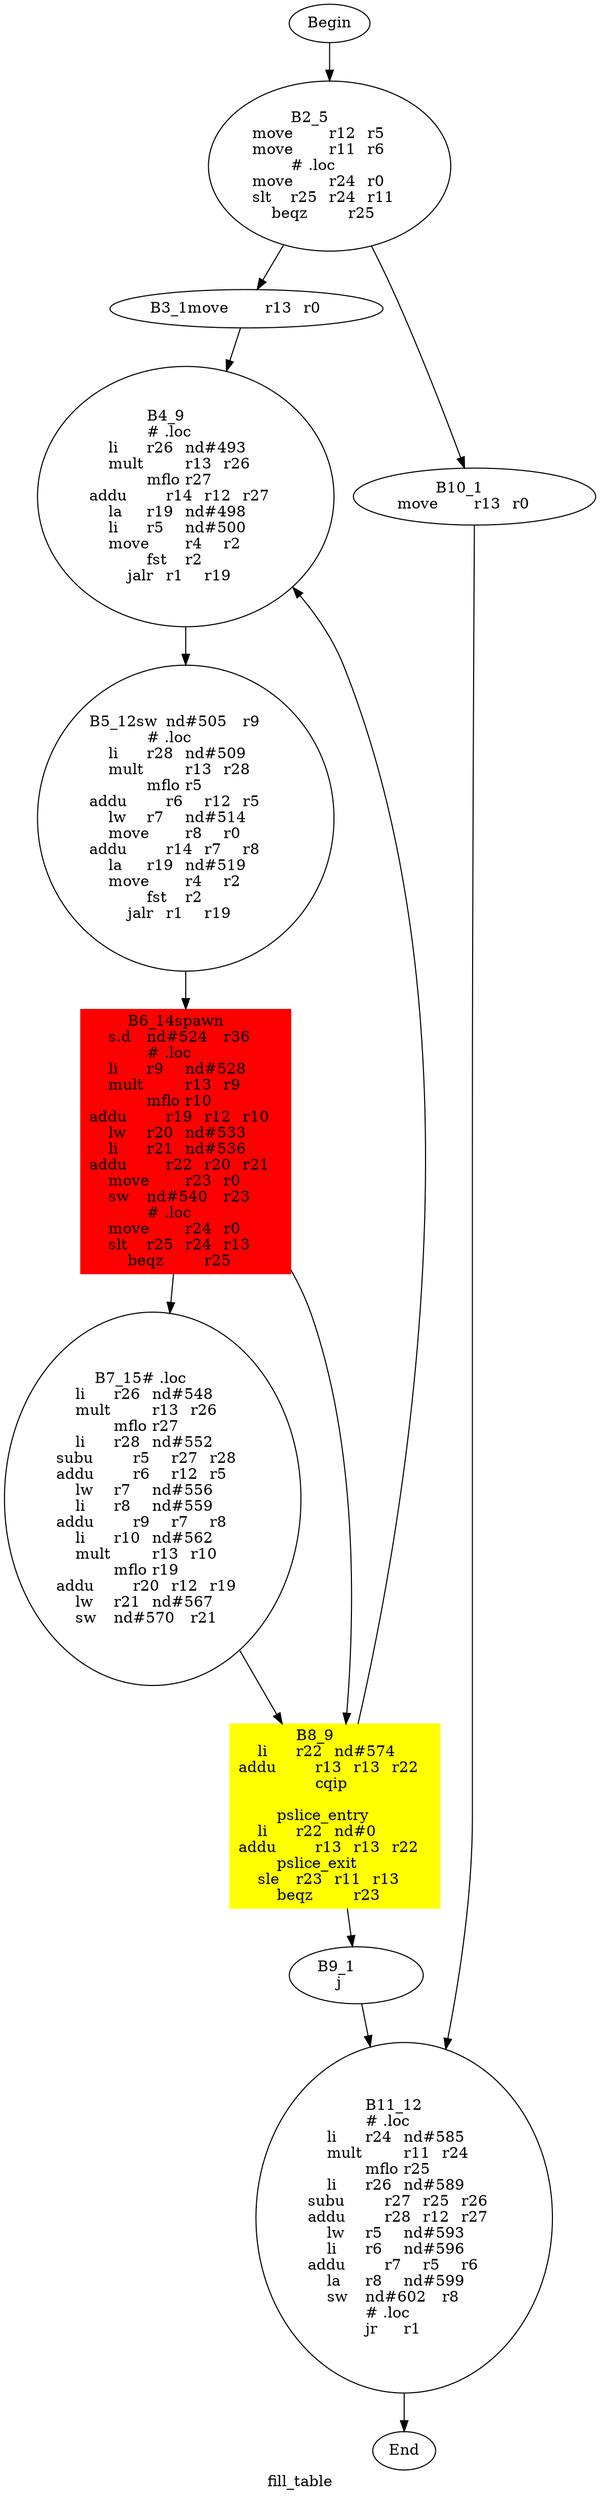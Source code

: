 digraph G{
	label = "fill_table"	style = "dashed";
	color = purple;
	Node0 [label = "Begin"];
	Node0 -> {Node2 }
	Node1 [label = "End"];
	Node1 -> {}
	Node2 [label = "B2_5	\nmove	r12	r5	\nmove	r11	r6	\n# .loc	\nmove	r24	r0	\nslt	r25	r24	r11	\nbeqz	r25	\n"];
	Node2 -> {Node3 Node10 }
	Node3 [label = "B3_1move	r13	r0	\n"];
	Node3 -> {Node4 }
	Node4 [label = "B4_9	\n# .loc	\nli	r26	nd#493	\nmult	r13	r26	\nmflo	r27	\naddu	r14	r12	r27	\nla	r19	nd#498	\nli	r5	nd#500	\nmove	r4	r2	\nfst	r2	\njalr	r1	r19	\n"];
	Node4 -> {Node5 }
	Node5 [label = "B5_12sw	nd#505	r9	\n# .loc	\nli	r28	nd#509	\nmult	r13	r28	\nmflo	r5	\naddu	r6	r12	r5	\nlw	r7	nd#514	\nmove	r8	r0	\naddu	r14	r7	r8	\nla	r19	nd#519	\nmove	r4	r2	\nfst	r2	\njalr	r1	r19	\n"];
	Node5 -> {Node6 }
	Node6 [label = "B6_14spawn	\ns.d	nd#524	r36	\n# .loc	\nli	r9	nd#528	\nmult	r13	r9	\nmflo	r10	\naddu	r19	r12	r10	\nlw	r20	nd#533	\nli	r21	nd#536	\naddu	r22	r20	r21	\nmove	r23	r0	\nsw	nd#540	r23	\n# .loc	\nmove	r24	r0	\nslt	r25	r24	r13	\nbeqz	r25	\n"];
	Node6 -> {Node7 Node8 }
	Node7 [label = "B7_15# .loc	\nli	r26	nd#548	\nmult	r13	r26	\nmflo	r27	\nli	r28	nd#552	\nsubu	r5	r27	r28	\naddu	r6	r12	r5	\nlw	r7	nd#556	\nli	r8	nd#559	\naddu	r9	r7	r8	\nli	r10	nd#562	\nmult	r13	r10	\nmflo	r19	\naddu	r20	r12	r19	\nlw	r21	nd#567	\nsw	nd#570	r21	\n"];
	Node7 -> {Node8 }
	Node8 [label = "B8_9	\nli	r22	nd#574	\naddu	r13	r13	r22	\ncqip	\n	\npslice_entry	\nli	r22	nd#0	\naddu	r13	r13	r22	\npslice_exit	\nsle	r23	r11	r13	\nbeqz	r23	\n"];
	Node8 -> {Node9 Node4 }
	Node9 [label = "B9_1	\nj	\n"];
	Node9 -> {Node11 }
	Node10 [label = "B10_1	\nmove	r13	r0	\n"];
	Node10 -> {Node11 }
	Node11 [label = "B11_12	\n# .loc	\nli	r24	nd#585	\nmult	r11	r24	\nmflo	r25	\nli	r26	nd#589	\nsubu	r27	r25	r26	\naddu	r28	r12	r27	\nlw	r5	nd#593	\nli	r6	nd#596	\naddu	r7	r5	r6	\nla	r8	nd#599	\nsw	nd#602	r8	\n# .loc	\njr	r1	\n"];
	Node11 -> {Node1 }
	Node6 [shape = box ,style=filled ,color=red];
	Node8 [shape = polygon ,style=filled ,color=yellow];
}
